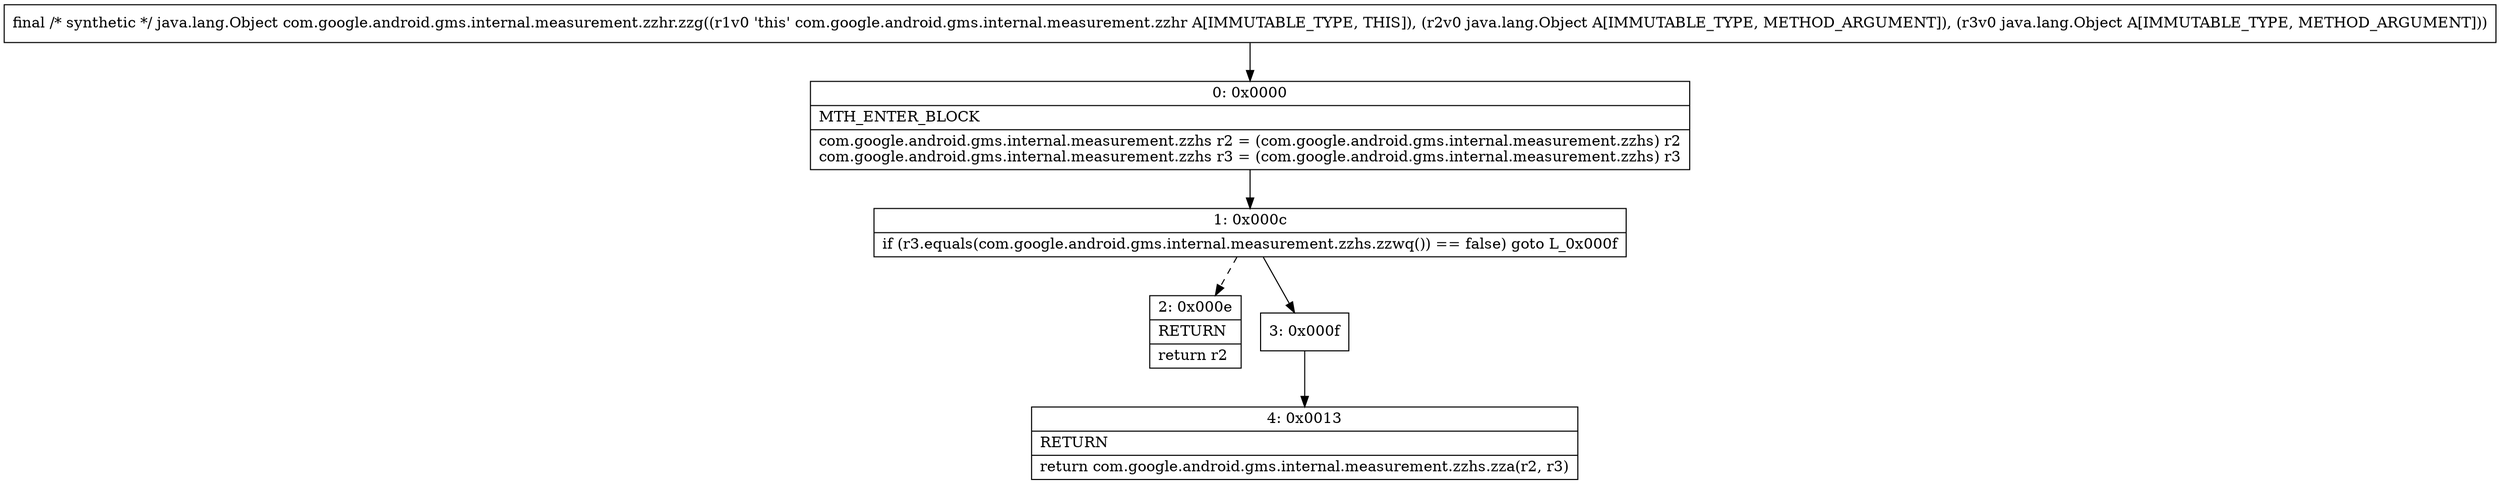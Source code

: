 digraph "CFG forcom.google.android.gms.internal.measurement.zzhr.zzg(Ljava\/lang\/Object;Ljava\/lang\/Object;)Ljava\/lang\/Object;" {
Node_0 [shape=record,label="{0\:\ 0x0000|MTH_ENTER_BLOCK\l|com.google.android.gms.internal.measurement.zzhs r2 = (com.google.android.gms.internal.measurement.zzhs) r2\lcom.google.android.gms.internal.measurement.zzhs r3 = (com.google.android.gms.internal.measurement.zzhs) r3\l}"];
Node_1 [shape=record,label="{1\:\ 0x000c|if (r3.equals(com.google.android.gms.internal.measurement.zzhs.zzwq()) == false) goto L_0x000f\l}"];
Node_2 [shape=record,label="{2\:\ 0x000e|RETURN\l|return r2\l}"];
Node_3 [shape=record,label="{3\:\ 0x000f}"];
Node_4 [shape=record,label="{4\:\ 0x0013|RETURN\l|return com.google.android.gms.internal.measurement.zzhs.zza(r2, r3)\l}"];
MethodNode[shape=record,label="{final \/* synthetic *\/ java.lang.Object com.google.android.gms.internal.measurement.zzhr.zzg((r1v0 'this' com.google.android.gms.internal.measurement.zzhr A[IMMUTABLE_TYPE, THIS]), (r2v0 java.lang.Object A[IMMUTABLE_TYPE, METHOD_ARGUMENT]), (r3v0 java.lang.Object A[IMMUTABLE_TYPE, METHOD_ARGUMENT])) }"];
MethodNode -> Node_0;
Node_0 -> Node_1;
Node_1 -> Node_2[style=dashed];
Node_1 -> Node_3;
Node_3 -> Node_4;
}

